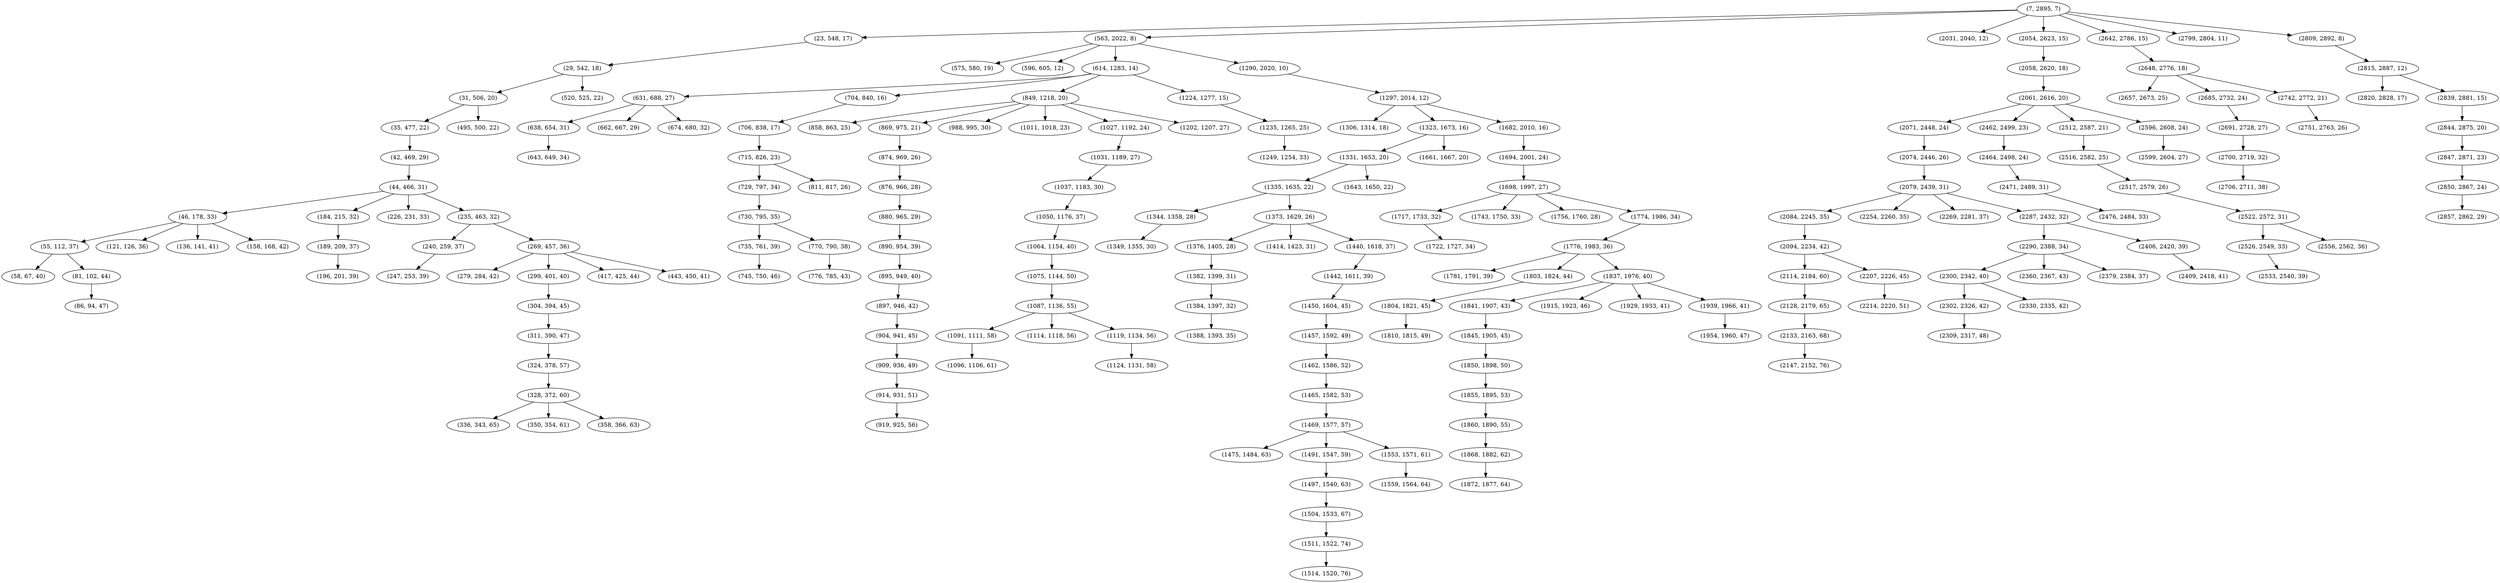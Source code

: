 digraph tree {
    "(7, 2895, 7)";
    "(23, 548, 17)";
    "(29, 542, 18)";
    "(31, 506, 20)";
    "(35, 477, 22)";
    "(42, 469, 29)";
    "(44, 466, 31)";
    "(46, 178, 33)";
    "(55, 112, 37)";
    "(58, 67, 40)";
    "(81, 102, 44)";
    "(86, 94, 47)";
    "(121, 126, 36)";
    "(136, 141, 41)";
    "(158, 168, 42)";
    "(184, 215, 32)";
    "(189, 209, 37)";
    "(196, 201, 39)";
    "(226, 231, 33)";
    "(235, 463, 32)";
    "(240, 259, 37)";
    "(247, 253, 39)";
    "(269, 457, 36)";
    "(279, 284, 42)";
    "(299, 401, 40)";
    "(304, 394, 45)";
    "(311, 390, 47)";
    "(324, 378, 57)";
    "(328, 372, 60)";
    "(336, 343, 65)";
    "(350, 354, 61)";
    "(358, 366, 63)";
    "(417, 425, 44)";
    "(443, 450, 41)";
    "(495, 500, 22)";
    "(520, 525, 22)";
    "(563, 2022, 8)";
    "(575, 580, 19)";
    "(596, 605, 12)";
    "(614, 1283, 14)";
    "(631, 688, 27)";
    "(638, 654, 31)";
    "(643, 649, 34)";
    "(662, 667, 29)";
    "(674, 680, 32)";
    "(704, 840, 16)";
    "(706, 838, 17)";
    "(715, 826, 23)";
    "(729, 797, 34)";
    "(730, 795, 35)";
    "(735, 761, 39)";
    "(745, 750, 46)";
    "(770, 790, 38)";
    "(776, 785, 43)";
    "(811, 817, 26)";
    "(849, 1218, 20)";
    "(858, 863, 25)";
    "(869, 975, 21)";
    "(874, 969, 26)";
    "(876, 966, 28)";
    "(880, 965, 29)";
    "(890, 954, 39)";
    "(895, 949, 40)";
    "(897, 946, 42)";
    "(904, 941, 45)";
    "(909, 936, 49)";
    "(914, 931, 51)";
    "(919, 925, 56)";
    "(988, 995, 30)";
    "(1011, 1018, 23)";
    "(1027, 1192, 24)";
    "(1031, 1189, 27)";
    "(1037, 1183, 30)";
    "(1050, 1176, 37)";
    "(1064, 1154, 40)";
    "(1075, 1144, 50)";
    "(1087, 1136, 55)";
    "(1091, 1111, 58)";
    "(1096, 1106, 61)";
    "(1114, 1118, 56)";
    "(1119, 1134, 56)";
    "(1124, 1131, 58)";
    "(1202, 1207, 27)";
    "(1224, 1277, 15)";
    "(1235, 1265, 25)";
    "(1249, 1254, 33)";
    "(1290, 2020, 10)";
    "(1297, 2014, 12)";
    "(1306, 1314, 18)";
    "(1323, 1673, 16)";
    "(1331, 1653, 20)";
    "(1335, 1635, 22)";
    "(1344, 1358, 28)";
    "(1349, 1355, 30)";
    "(1373, 1629, 26)";
    "(1376, 1405, 28)";
    "(1382, 1399, 31)";
    "(1384, 1397, 32)";
    "(1388, 1393, 35)";
    "(1414, 1423, 31)";
    "(1440, 1618, 37)";
    "(1442, 1611, 39)";
    "(1450, 1604, 45)";
    "(1457, 1592, 49)";
    "(1462, 1586, 52)";
    "(1465, 1582, 53)";
    "(1469, 1577, 57)";
    "(1475, 1484, 63)";
    "(1491, 1547, 59)";
    "(1497, 1540, 63)";
    "(1504, 1533, 67)";
    "(1511, 1522, 74)";
    "(1514, 1520, 76)";
    "(1553, 1571, 61)";
    "(1559, 1564, 64)";
    "(1643, 1650, 22)";
    "(1661, 1667, 20)";
    "(1682, 2010, 16)";
    "(1694, 2001, 24)";
    "(1698, 1997, 27)";
    "(1717, 1733, 32)";
    "(1722, 1727, 34)";
    "(1743, 1750, 33)";
    "(1756, 1760, 28)";
    "(1774, 1986, 34)";
    "(1776, 1983, 36)";
    "(1781, 1791, 39)";
    "(1803, 1824, 44)";
    "(1804, 1821, 45)";
    "(1810, 1815, 49)";
    "(1837, 1976, 40)";
    "(1841, 1907, 43)";
    "(1845, 1905, 45)";
    "(1850, 1898, 50)";
    "(1855, 1895, 53)";
    "(1860, 1890, 55)";
    "(1868, 1882, 62)";
    "(1872, 1877, 64)";
    "(1915, 1923, 46)";
    "(1929, 1933, 41)";
    "(1939, 1966, 41)";
    "(1954, 1960, 47)";
    "(2031, 2040, 12)";
    "(2054, 2623, 15)";
    "(2058, 2620, 18)";
    "(2061, 2616, 20)";
    "(2071, 2448, 24)";
    "(2074, 2446, 26)";
    "(2079, 2439, 31)";
    "(2084, 2245, 35)";
    "(2094, 2234, 42)";
    "(2114, 2184, 60)";
    "(2128, 2179, 65)";
    "(2133, 2163, 68)";
    "(2147, 2152, 76)";
    "(2207, 2226, 45)";
    "(2214, 2220, 51)";
    "(2254, 2260, 35)";
    "(2269, 2281, 37)";
    "(2287, 2432, 32)";
    "(2290, 2388, 34)";
    "(2300, 2342, 40)";
    "(2302, 2326, 42)";
    "(2309, 2317, 48)";
    "(2330, 2335, 42)";
    "(2360, 2367, 43)";
    "(2379, 2384, 37)";
    "(2406, 2420, 39)";
    "(2409, 2418, 41)";
    "(2462, 2499, 23)";
    "(2464, 2498, 24)";
    "(2471, 2489, 31)";
    "(2476, 2484, 33)";
    "(2512, 2587, 21)";
    "(2516, 2582, 25)";
    "(2517, 2579, 26)";
    "(2522, 2572, 31)";
    "(2526, 2549, 33)";
    "(2533, 2540, 39)";
    "(2556, 2562, 36)";
    "(2596, 2608, 24)";
    "(2599, 2604, 27)";
    "(2642, 2786, 15)";
    "(2648, 2776, 18)";
    "(2657, 2673, 25)";
    "(2685, 2732, 24)";
    "(2691, 2728, 27)";
    "(2700, 2719, 32)";
    "(2706, 2711, 38)";
    "(2742, 2772, 21)";
    "(2751, 2763, 26)";
    "(2799, 2804, 11)";
    "(2809, 2892, 8)";
    "(2815, 2887, 12)";
    "(2820, 2828, 17)";
    "(2839, 2881, 15)";
    "(2844, 2875, 20)";
    "(2847, 2871, 23)";
    "(2850, 2867, 24)";
    "(2857, 2862, 29)";
    "(7, 2895, 7)" -> "(23, 548, 17)";
    "(7, 2895, 7)" -> "(563, 2022, 8)";
    "(7, 2895, 7)" -> "(2031, 2040, 12)";
    "(7, 2895, 7)" -> "(2054, 2623, 15)";
    "(7, 2895, 7)" -> "(2642, 2786, 15)";
    "(7, 2895, 7)" -> "(2799, 2804, 11)";
    "(7, 2895, 7)" -> "(2809, 2892, 8)";
    "(23, 548, 17)" -> "(29, 542, 18)";
    "(29, 542, 18)" -> "(31, 506, 20)";
    "(29, 542, 18)" -> "(520, 525, 22)";
    "(31, 506, 20)" -> "(35, 477, 22)";
    "(31, 506, 20)" -> "(495, 500, 22)";
    "(35, 477, 22)" -> "(42, 469, 29)";
    "(42, 469, 29)" -> "(44, 466, 31)";
    "(44, 466, 31)" -> "(46, 178, 33)";
    "(44, 466, 31)" -> "(184, 215, 32)";
    "(44, 466, 31)" -> "(226, 231, 33)";
    "(44, 466, 31)" -> "(235, 463, 32)";
    "(46, 178, 33)" -> "(55, 112, 37)";
    "(46, 178, 33)" -> "(121, 126, 36)";
    "(46, 178, 33)" -> "(136, 141, 41)";
    "(46, 178, 33)" -> "(158, 168, 42)";
    "(55, 112, 37)" -> "(58, 67, 40)";
    "(55, 112, 37)" -> "(81, 102, 44)";
    "(81, 102, 44)" -> "(86, 94, 47)";
    "(184, 215, 32)" -> "(189, 209, 37)";
    "(189, 209, 37)" -> "(196, 201, 39)";
    "(235, 463, 32)" -> "(240, 259, 37)";
    "(235, 463, 32)" -> "(269, 457, 36)";
    "(240, 259, 37)" -> "(247, 253, 39)";
    "(269, 457, 36)" -> "(279, 284, 42)";
    "(269, 457, 36)" -> "(299, 401, 40)";
    "(269, 457, 36)" -> "(417, 425, 44)";
    "(269, 457, 36)" -> "(443, 450, 41)";
    "(299, 401, 40)" -> "(304, 394, 45)";
    "(304, 394, 45)" -> "(311, 390, 47)";
    "(311, 390, 47)" -> "(324, 378, 57)";
    "(324, 378, 57)" -> "(328, 372, 60)";
    "(328, 372, 60)" -> "(336, 343, 65)";
    "(328, 372, 60)" -> "(350, 354, 61)";
    "(328, 372, 60)" -> "(358, 366, 63)";
    "(563, 2022, 8)" -> "(575, 580, 19)";
    "(563, 2022, 8)" -> "(596, 605, 12)";
    "(563, 2022, 8)" -> "(614, 1283, 14)";
    "(563, 2022, 8)" -> "(1290, 2020, 10)";
    "(614, 1283, 14)" -> "(631, 688, 27)";
    "(614, 1283, 14)" -> "(704, 840, 16)";
    "(614, 1283, 14)" -> "(849, 1218, 20)";
    "(614, 1283, 14)" -> "(1224, 1277, 15)";
    "(631, 688, 27)" -> "(638, 654, 31)";
    "(631, 688, 27)" -> "(662, 667, 29)";
    "(631, 688, 27)" -> "(674, 680, 32)";
    "(638, 654, 31)" -> "(643, 649, 34)";
    "(704, 840, 16)" -> "(706, 838, 17)";
    "(706, 838, 17)" -> "(715, 826, 23)";
    "(715, 826, 23)" -> "(729, 797, 34)";
    "(715, 826, 23)" -> "(811, 817, 26)";
    "(729, 797, 34)" -> "(730, 795, 35)";
    "(730, 795, 35)" -> "(735, 761, 39)";
    "(730, 795, 35)" -> "(770, 790, 38)";
    "(735, 761, 39)" -> "(745, 750, 46)";
    "(770, 790, 38)" -> "(776, 785, 43)";
    "(849, 1218, 20)" -> "(858, 863, 25)";
    "(849, 1218, 20)" -> "(869, 975, 21)";
    "(849, 1218, 20)" -> "(988, 995, 30)";
    "(849, 1218, 20)" -> "(1011, 1018, 23)";
    "(849, 1218, 20)" -> "(1027, 1192, 24)";
    "(849, 1218, 20)" -> "(1202, 1207, 27)";
    "(869, 975, 21)" -> "(874, 969, 26)";
    "(874, 969, 26)" -> "(876, 966, 28)";
    "(876, 966, 28)" -> "(880, 965, 29)";
    "(880, 965, 29)" -> "(890, 954, 39)";
    "(890, 954, 39)" -> "(895, 949, 40)";
    "(895, 949, 40)" -> "(897, 946, 42)";
    "(897, 946, 42)" -> "(904, 941, 45)";
    "(904, 941, 45)" -> "(909, 936, 49)";
    "(909, 936, 49)" -> "(914, 931, 51)";
    "(914, 931, 51)" -> "(919, 925, 56)";
    "(1027, 1192, 24)" -> "(1031, 1189, 27)";
    "(1031, 1189, 27)" -> "(1037, 1183, 30)";
    "(1037, 1183, 30)" -> "(1050, 1176, 37)";
    "(1050, 1176, 37)" -> "(1064, 1154, 40)";
    "(1064, 1154, 40)" -> "(1075, 1144, 50)";
    "(1075, 1144, 50)" -> "(1087, 1136, 55)";
    "(1087, 1136, 55)" -> "(1091, 1111, 58)";
    "(1087, 1136, 55)" -> "(1114, 1118, 56)";
    "(1087, 1136, 55)" -> "(1119, 1134, 56)";
    "(1091, 1111, 58)" -> "(1096, 1106, 61)";
    "(1119, 1134, 56)" -> "(1124, 1131, 58)";
    "(1224, 1277, 15)" -> "(1235, 1265, 25)";
    "(1235, 1265, 25)" -> "(1249, 1254, 33)";
    "(1290, 2020, 10)" -> "(1297, 2014, 12)";
    "(1297, 2014, 12)" -> "(1306, 1314, 18)";
    "(1297, 2014, 12)" -> "(1323, 1673, 16)";
    "(1297, 2014, 12)" -> "(1682, 2010, 16)";
    "(1323, 1673, 16)" -> "(1331, 1653, 20)";
    "(1323, 1673, 16)" -> "(1661, 1667, 20)";
    "(1331, 1653, 20)" -> "(1335, 1635, 22)";
    "(1331, 1653, 20)" -> "(1643, 1650, 22)";
    "(1335, 1635, 22)" -> "(1344, 1358, 28)";
    "(1335, 1635, 22)" -> "(1373, 1629, 26)";
    "(1344, 1358, 28)" -> "(1349, 1355, 30)";
    "(1373, 1629, 26)" -> "(1376, 1405, 28)";
    "(1373, 1629, 26)" -> "(1414, 1423, 31)";
    "(1373, 1629, 26)" -> "(1440, 1618, 37)";
    "(1376, 1405, 28)" -> "(1382, 1399, 31)";
    "(1382, 1399, 31)" -> "(1384, 1397, 32)";
    "(1384, 1397, 32)" -> "(1388, 1393, 35)";
    "(1440, 1618, 37)" -> "(1442, 1611, 39)";
    "(1442, 1611, 39)" -> "(1450, 1604, 45)";
    "(1450, 1604, 45)" -> "(1457, 1592, 49)";
    "(1457, 1592, 49)" -> "(1462, 1586, 52)";
    "(1462, 1586, 52)" -> "(1465, 1582, 53)";
    "(1465, 1582, 53)" -> "(1469, 1577, 57)";
    "(1469, 1577, 57)" -> "(1475, 1484, 63)";
    "(1469, 1577, 57)" -> "(1491, 1547, 59)";
    "(1469, 1577, 57)" -> "(1553, 1571, 61)";
    "(1491, 1547, 59)" -> "(1497, 1540, 63)";
    "(1497, 1540, 63)" -> "(1504, 1533, 67)";
    "(1504, 1533, 67)" -> "(1511, 1522, 74)";
    "(1511, 1522, 74)" -> "(1514, 1520, 76)";
    "(1553, 1571, 61)" -> "(1559, 1564, 64)";
    "(1682, 2010, 16)" -> "(1694, 2001, 24)";
    "(1694, 2001, 24)" -> "(1698, 1997, 27)";
    "(1698, 1997, 27)" -> "(1717, 1733, 32)";
    "(1698, 1997, 27)" -> "(1743, 1750, 33)";
    "(1698, 1997, 27)" -> "(1756, 1760, 28)";
    "(1698, 1997, 27)" -> "(1774, 1986, 34)";
    "(1717, 1733, 32)" -> "(1722, 1727, 34)";
    "(1774, 1986, 34)" -> "(1776, 1983, 36)";
    "(1776, 1983, 36)" -> "(1781, 1791, 39)";
    "(1776, 1983, 36)" -> "(1803, 1824, 44)";
    "(1776, 1983, 36)" -> "(1837, 1976, 40)";
    "(1803, 1824, 44)" -> "(1804, 1821, 45)";
    "(1804, 1821, 45)" -> "(1810, 1815, 49)";
    "(1837, 1976, 40)" -> "(1841, 1907, 43)";
    "(1837, 1976, 40)" -> "(1915, 1923, 46)";
    "(1837, 1976, 40)" -> "(1929, 1933, 41)";
    "(1837, 1976, 40)" -> "(1939, 1966, 41)";
    "(1841, 1907, 43)" -> "(1845, 1905, 45)";
    "(1845, 1905, 45)" -> "(1850, 1898, 50)";
    "(1850, 1898, 50)" -> "(1855, 1895, 53)";
    "(1855, 1895, 53)" -> "(1860, 1890, 55)";
    "(1860, 1890, 55)" -> "(1868, 1882, 62)";
    "(1868, 1882, 62)" -> "(1872, 1877, 64)";
    "(1939, 1966, 41)" -> "(1954, 1960, 47)";
    "(2054, 2623, 15)" -> "(2058, 2620, 18)";
    "(2058, 2620, 18)" -> "(2061, 2616, 20)";
    "(2061, 2616, 20)" -> "(2071, 2448, 24)";
    "(2061, 2616, 20)" -> "(2462, 2499, 23)";
    "(2061, 2616, 20)" -> "(2512, 2587, 21)";
    "(2061, 2616, 20)" -> "(2596, 2608, 24)";
    "(2071, 2448, 24)" -> "(2074, 2446, 26)";
    "(2074, 2446, 26)" -> "(2079, 2439, 31)";
    "(2079, 2439, 31)" -> "(2084, 2245, 35)";
    "(2079, 2439, 31)" -> "(2254, 2260, 35)";
    "(2079, 2439, 31)" -> "(2269, 2281, 37)";
    "(2079, 2439, 31)" -> "(2287, 2432, 32)";
    "(2084, 2245, 35)" -> "(2094, 2234, 42)";
    "(2094, 2234, 42)" -> "(2114, 2184, 60)";
    "(2094, 2234, 42)" -> "(2207, 2226, 45)";
    "(2114, 2184, 60)" -> "(2128, 2179, 65)";
    "(2128, 2179, 65)" -> "(2133, 2163, 68)";
    "(2133, 2163, 68)" -> "(2147, 2152, 76)";
    "(2207, 2226, 45)" -> "(2214, 2220, 51)";
    "(2287, 2432, 32)" -> "(2290, 2388, 34)";
    "(2287, 2432, 32)" -> "(2406, 2420, 39)";
    "(2290, 2388, 34)" -> "(2300, 2342, 40)";
    "(2290, 2388, 34)" -> "(2360, 2367, 43)";
    "(2290, 2388, 34)" -> "(2379, 2384, 37)";
    "(2300, 2342, 40)" -> "(2302, 2326, 42)";
    "(2300, 2342, 40)" -> "(2330, 2335, 42)";
    "(2302, 2326, 42)" -> "(2309, 2317, 48)";
    "(2406, 2420, 39)" -> "(2409, 2418, 41)";
    "(2462, 2499, 23)" -> "(2464, 2498, 24)";
    "(2464, 2498, 24)" -> "(2471, 2489, 31)";
    "(2471, 2489, 31)" -> "(2476, 2484, 33)";
    "(2512, 2587, 21)" -> "(2516, 2582, 25)";
    "(2516, 2582, 25)" -> "(2517, 2579, 26)";
    "(2517, 2579, 26)" -> "(2522, 2572, 31)";
    "(2522, 2572, 31)" -> "(2526, 2549, 33)";
    "(2522, 2572, 31)" -> "(2556, 2562, 36)";
    "(2526, 2549, 33)" -> "(2533, 2540, 39)";
    "(2596, 2608, 24)" -> "(2599, 2604, 27)";
    "(2642, 2786, 15)" -> "(2648, 2776, 18)";
    "(2648, 2776, 18)" -> "(2657, 2673, 25)";
    "(2648, 2776, 18)" -> "(2685, 2732, 24)";
    "(2648, 2776, 18)" -> "(2742, 2772, 21)";
    "(2685, 2732, 24)" -> "(2691, 2728, 27)";
    "(2691, 2728, 27)" -> "(2700, 2719, 32)";
    "(2700, 2719, 32)" -> "(2706, 2711, 38)";
    "(2742, 2772, 21)" -> "(2751, 2763, 26)";
    "(2809, 2892, 8)" -> "(2815, 2887, 12)";
    "(2815, 2887, 12)" -> "(2820, 2828, 17)";
    "(2815, 2887, 12)" -> "(2839, 2881, 15)";
    "(2839, 2881, 15)" -> "(2844, 2875, 20)";
    "(2844, 2875, 20)" -> "(2847, 2871, 23)";
    "(2847, 2871, 23)" -> "(2850, 2867, 24)";
    "(2850, 2867, 24)" -> "(2857, 2862, 29)";
}
